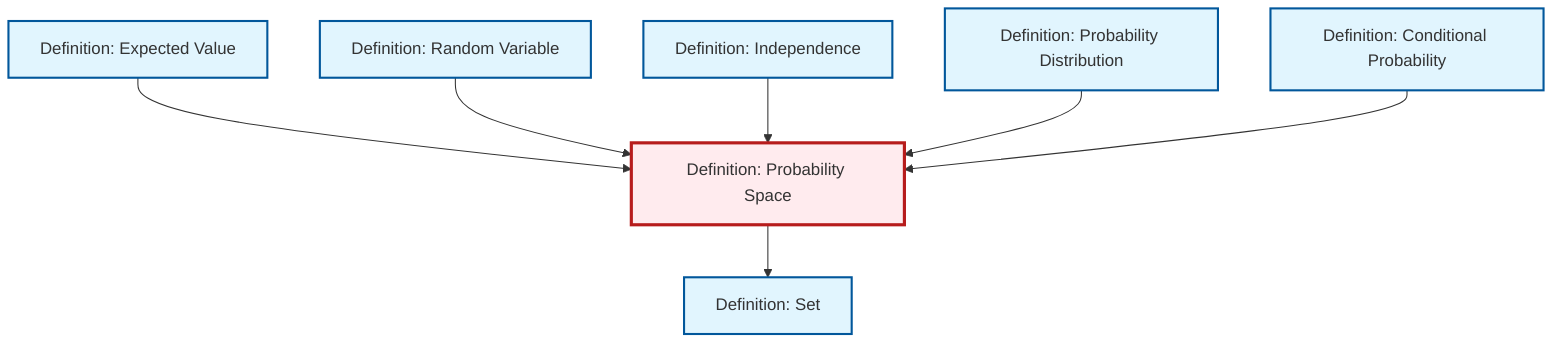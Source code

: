 graph TD
    classDef definition fill:#e1f5fe,stroke:#01579b,stroke-width:2px
    classDef theorem fill:#f3e5f5,stroke:#4a148c,stroke-width:2px
    classDef axiom fill:#fff3e0,stroke:#e65100,stroke-width:2px
    classDef example fill:#e8f5e9,stroke:#1b5e20,stroke-width:2px
    classDef current fill:#ffebee,stroke:#b71c1c,stroke-width:3px
    def-probability-distribution["Definition: Probability Distribution"]:::definition
    def-random-variable["Definition: Random Variable"]:::definition
    def-conditional-probability["Definition: Conditional Probability"]:::definition
    def-independence["Definition: Independence"]:::definition
    def-set["Definition: Set"]:::definition
    def-expectation["Definition: Expected Value"]:::definition
    def-probability-space["Definition: Probability Space"]:::definition
    def-expectation --> def-probability-space
    def-random-variable --> def-probability-space
    def-independence --> def-probability-space
    def-probability-space --> def-set
    def-probability-distribution --> def-probability-space
    def-conditional-probability --> def-probability-space
    class def-probability-space current